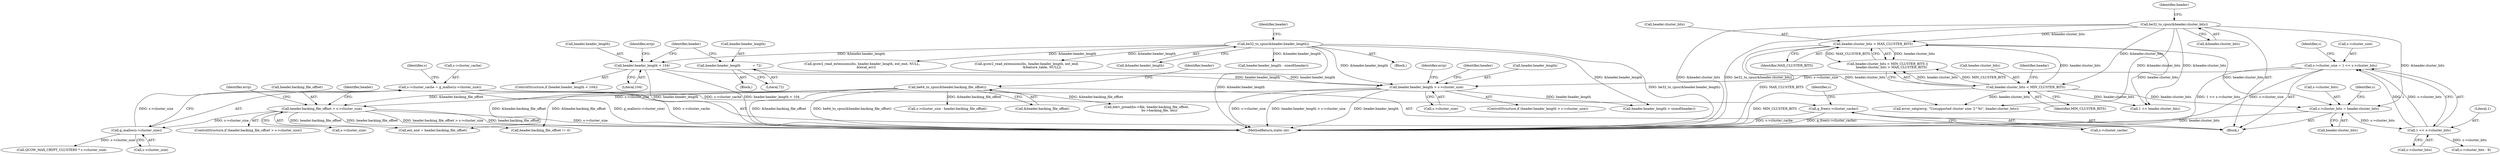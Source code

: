 digraph "0_qemu_6a83f8b5bec6f59e56cc49bd49e4c3f8f805d56f_0@API" {
"1000984" [label="(Call,s->cluster_cache = g_malloc(s->cluster_size))"];
"1000988" [label="(Call,g_malloc(s->cluster_size))"];
"1000479" [label="(Call,header.backing_file_offset > s->cluster_size)"];
"1000183" [label="(Call,be64_to_cpus(&header.backing_file_offset))"];
"1000411" [label="(Call,header.header_length > s->cluster_size)"];
"1000396" [label="(Call,header.header_length < 104)"];
"1000390" [label="(Call,be32_to_cpus(&header.header_length))"];
"1000363" [label="(Call,header.header_length            = 72)"];
"1000316" [label="(Call,s->cluster_size = 1 << s->cluster_bits)"];
"1000320" [label="(Call,1 << s->cluster_bits)"];
"1000309" [label="(Call,s->cluster_bits = header.cluster_bits)"];
"1000292" [label="(Call,header.cluster_bits > MAX_CLUSTER_BITS)"];
"1000198" [label="(Call,be32_to_cpus(&header.cluster_bits))"];
"1000287" [label="(Call,header.cluster_bits < MIN_CLUSTER_BITS)"];
"1001472" [label="(Call,g_free(s->cluster_cache))"];
"1000994" [label="(Identifier,s)"];
"1000403" [label="(Identifier,errp)"];
"1000367" [label="(Literal,72)"];
"1000199" [label="(Call,&header.cluster_bits)"];
"1000500" [label="(Call,ext_end = header.backing_file_offset)"];
"1000369" [label="(Block,)"];
"1000322" [label="(Call,s->cluster_bits)"];
"1000291" [label="(Identifier,MIN_CLUSTER_BITS)"];
"1001478" [label="(Identifier,s)"];
"1000183" [label="(Call,be64_to_cpus(&header.backing_file_offset))"];
"1000321" [label="(Literal,1)"];
"1000478" [label="(ControlStructure,if (header.backing_file_offset > s->cluster_size))"];
"1000310" [label="(Call,s->cluster_bits)"];
"1001042" [label="(Call,qcow2_read_extensions(bs, header.header_length, ext_end, NULL,\n        &local_err))"];
"1000985" [label="(Call,s->cluster_cache)"];
"1000293" [label="(Call,header.cluster_bits)"];
"1000317" [label="(Call,s->cluster_size)"];
"1000286" [label="(Call,header.cluster_bits < MIN_CLUSTER_BITS ||\n        header.cluster_bits > MAX_CLUSTER_BITS)"];
"1000509" [label="(Call,1 << header.cluster_bits)"];
"1000294" [label="(Identifier,header)"];
"1000320" [label="(Call,1 << s->cluster_bits)"];
"1000412" [label="(Call,header.header_length)"];
"1000546" [label="(Call,qcow2_read_extensions(bs, header.header_length, ext_end,\n                              &feature_table, NULL))"];
"1000479" [label="(Call,header.backing_file_offset > s->cluster_size)"];
"1000298" [label="(Call,error_setg(errp, \"Unsupported cluster size: 2^%i\", header.cluster_bits))"];
"1000400" [label="(Literal,104)"];
"1001077" [label="(Call,s->cluster_size - header.backing_file_offset)"];
"1001482" [label="(MethodReturn,static int)"];
"1000125" [label="(Block,)"];
"1000488" [label="(Identifier,errp)"];
"1000988" [label="(Call,g_malloc(s->cluster_size))"];
"1001061" [label="(Call,header.backing_file_offset != 0)"];
"1000363" [label="(Call,header.header_length            = 72)"];
"1000420" [label="(Identifier,errp)"];
"1000395" [label="(ControlStructure,if (header.header_length < 104))"];
"1000984" [label="(Call,s->cluster_cache = g_malloc(s->cluster_size))"];
"1000398" [label="(Identifier,header)"];
"1000364" [label="(Call,header.header_length)"];
"1000288" [label="(Call,header.cluster_bits)"];
"1000480" [label="(Call,header.backing_file_offset)"];
"1000999" [label="(Call,QCOW_MAX_CRYPT_CLUSTERS * s->cluster_size)"];
"1000413" [label="(Identifier,header)"];
"1000989" [label="(Call,s->cluster_size)"];
"1000411" [label="(Call,header.header_length > s->cluster_size)"];
"1000296" [label="(Identifier,MAX_CLUSTER_BITS)"];
"1000206" [label="(Identifier,header)"];
"1000390" [label="(Call,be32_to_cpus(&header.header_length))"];
"1000313" [label="(Call,header.cluster_bits)"];
"1001473" [label="(Call,s->cluster_cache)"];
"1000292" [label="(Call,header.cluster_bits > MAX_CLUSTER_BITS)"];
"1000287" [label="(Call,header.cluster_bits < MIN_CLUSTER_BITS)"];
"1000410" [label="(ControlStructure,if (header.header_length > s->cluster_size))"];
"1000198" [label="(Call,be32_to_cpus(&header.cluster_bits))"];
"1000497" [label="(Identifier,header)"];
"1000391" [label="(Call,&header.header_length)"];
"1000415" [label="(Call,s->cluster_size)"];
"1000184" [label="(Call,&header.backing_file_offset)"];
"1000191" [label="(Identifier,header)"];
"1000430" [label="(Identifier,header)"];
"1000428" [label="(Call,header.header_length > sizeof(header))"];
"1000318" [label="(Identifier,s)"];
"1000327" [label="(Identifier,s)"];
"1000483" [label="(Call,s->cluster_size)"];
"1000397" [label="(Call,header.header_length)"];
"1000342" [label="(Block,)"];
"1000331" [label="(Call,s->cluster_bits - 9)"];
"1000396" [label="(Call,header.header_length < 104)"];
"1001472" [label="(Call,g_free(s->cluster_cache))"];
"1001095" [label="(Call,bdrv_pread(bs->file, header.backing_file_offset,\n                         bs->backing_file, len))"];
"1000316" [label="(Call,s->cluster_size = 1 << s->cluster_bits)"];
"1000439" [label="(Call,header.header_length - sizeof(header))"];
"1000309" [label="(Call,s->cluster_bits = header.cluster_bits)"];
"1000984" -> "1000125"  [label="AST: "];
"1000984" -> "1000988"  [label="CFG: "];
"1000985" -> "1000984"  [label="AST: "];
"1000988" -> "1000984"  [label="AST: "];
"1000994" -> "1000984"  [label="CFG: "];
"1000984" -> "1001482"  [label="DDG: g_malloc(s->cluster_size)"];
"1000984" -> "1001482"  [label="DDG: s->cluster_cache"];
"1000988" -> "1000984"  [label="DDG: s->cluster_size"];
"1000984" -> "1001472"  [label="DDG: s->cluster_cache"];
"1000988" -> "1000989"  [label="CFG: "];
"1000989" -> "1000988"  [label="AST: "];
"1000479" -> "1000988"  [label="DDG: s->cluster_size"];
"1000988" -> "1000999"  [label="DDG: s->cluster_size"];
"1000479" -> "1000478"  [label="AST: "];
"1000479" -> "1000483"  [label="CFG: "];
"1000480" -> "1000479"  [label="AST: "];
"1000483" -> "1000479"  [label="AST: "];
"1000488" -> "1000479"  [label="CFG: "];
"1000497" -> "1000479"  [label="CFG: "];
"1000479" -> "1001482"  [label="DDG: s->cluster_size"];
"1000479" -> "1001482"  [label="DDG: header.backing_file_offset > s->cluster_size"];
"1000479" -> "1001482"  [label="DDG: header.backing_file_offset"];
"1000183" -> "1000479"  [label="DDG: &header.backing_file_offset"];
"1000411" -> "1000479"  [label="DDG: s->cluster_size"];
"1000479" -> "1000500"  [label="DDG: header.backing_file_offset"];
"1000479" -> "1001061"  [label="DDG: header.backing_file_offset"];
"1000183" -> "1000125"  [label="AST: "];
"1000183" -> "1000184"  [label="CFG: "];
"1000184" -> "1000183"  [label="AST: "];
"1000191" -> "1000183"  [label="CFG: "];
"1000183" -> "1001482"  [label="DDG: &header.backing_file_offset"];
"1000183" -> "1001482"  [label="DDG: be64_to_cpus(&header.backing_file_offset)"];
"1000183" -> "1000500"  [label="DDG: &header.backing_file_offset"];
"1000183" -> "1001061"  [label="DDG: &header.backing_file_offset"];
"1000183" -> "1001077"  [label="DDG: &header.backing_file_offset"];
"1000183" -> "1001095"  [label="DDG: &header.backing_file_offset"];
"1000411" -> "1000410"  [label="AST: "];
"1000411" -> "1000415"  [label="CFG: "];
"1000412" -> "1000411"  [label="AST: "];
"1000415" -> "1000411"  [label="AST: "];
"1000420" -> "1000411"  [label="CFG: "];
"1000430" -> "1000411"  [label="CFG: "];
"1000411" -> "1001482"  [label="DDG: header.header_length > s->cluster_size"];
"1000411" -> "1001482"  [label="DDG: header.header_length"];
"1000411" -> "1001482"  [label="DDG: s->cluster_size"];
"1000396" -> "1000411"  [label="DDG: header.header_length"];
"1000363" -> "1000411"  [label="DDG: header.header_length"];
"1000390" -> "1000411"  [label="DDG: &header.header_length"];
"1000316" -> "1000411"  [label="DDG: s->cluster_size"];
"1000411" -> "1000428"  [label="DDG: header.header_length"];
"1000396" -> "1000395"  [label="AST: "];
"1000396" -> "1000400"  [label="CFG: "];
"1000397" -> "1000396"  [label="AST: "];
"1000400" -> "1000396"  [label="AST: "];
"1000403" -> "1000396"  [label="CFG: "];
"1000413" -> "1000396"  [label="CFG: "];
"1000396" -> "1001482"  [label="DDG: header.header_length < 104"];
"1000396" -> "1001482"  [label="DDG: header.header_length"];
"1000390" -> "1000396"  [label="DDG: &header.header_length"];
"1000390" -> "1000369"  [label="AST: "];
"1000390" -> "1000391"  [label="CFG: "];
"1000391" -> "1000390"  [label="AST: "];
"1000398" -> "1000390"  [label="CFG: "];
"1000390" -> "1001482"  [label="DDG: be32_to_cpus(&header.header_length)"];
"1000390" -> "1001482"  [label="DDG: &header.header_length"];
"1000390" -> "1000428"  [label="DDG: &header.header_length"];
"1000390" -> "1000439"  [label="DDG: &header.header_length"];
"1000390" -> "1000546"  [label="DDG: &header.header_length"];
"1000390" -> "1001042"  [label="DDG: &header.header_length"];
"1000363" -> "1000342"  [label="AST: "];
"1000363" -> "1000367"  [label="CFG: "];
"1000364" -> "1000363"  [label="AST: "];
"1000367" -> "1000363"  [label="AST: "];
"1000413" -> "1000363"  [label="CFG: "];
"1000316" -> "1000125"  [label="AST: "];
"1000316" -> "1000320"  [label="CFG: "];
"1000317" -> "1000316"  [label="AST: "];
"1000320" -> "1000316"  [label="AST: "];
"1000327" -> "1000316"  [label="CFG: "];
"1000316" -> "1001482"  [label="DDG: 1 << s->cluster_bits"];
"1000316" -> "1001482"  [label="DDG: s->cluster_size"];
"1000320" -> "1000316"  [label="DDG: 1"];
"1000320" -> "1000316"  [label="DDG: s->cluster_bits"];
"1000320" -> "1000322"  [label="CFG: "];
"1000321" -> "1000320"  [label="AST: "];
"1000322" -> "1000320"  [label="AST: "];
"1000309" -> "1000320"  [label="DDG: s->cluster_bits"];
"1000320" -> "1000331"  [label="DDG: s->cluster_bits"];
"1000309" -> "1000125"  [label="AST: "];
"1000309" -> "1000313"  [label="CFG: "];
"1000310" -> "1000309"  [label="AST: "];
"1000313" -> "1000309"  [label="AST: "];
"1000318" -> "1000309"  [label="CFG: "];
"1000309" -> "1001482"  [label="DDG: header.cluster_bits"];
"1000292" -> "1000309"  [label="DDG: header.cluster_bits"];
"1000198" -> "1000309"  [label="DDG: &header.cluster_bits"];
"1000287" -> "1000309"  [label="DDG: header.cluster_bits"];
"1000292" -> "1000286"  [label="AST: "];
"1000292" -> "1000296"  [label="CFG: "];
"1000293" -> "1000292"  [label="AST: "];
"1000296" -> "1000292"  [label="AST: "];
"1000286" -> "1000292"  [label="CFG: "];
"1000292" -> "1001482"  [label="DDG: MAX_CLUSTER_BITS"];
"1000292" -> "1000286"  [label="DDG: header.cluster_bits"];
"1000292" -> "1000286"  [label="DDG: MAX_CLUSTER_BITS"];
"1000198" -> "1000292"  [label="DDG: &header.cluster_bits"];
"1000287" -> "1000292"  [label="DDG: header.cluster_bits"];
"1000292" -> "1000298"  [label="DDG: header.cluster_bits"];
"1000292" -> "1000509"  [label="DDG: header.cluster_bits"];
"1000198" -> "1000125"  [label="AST: "];
"1000198" -> "1000199"  [label="CFG: "];
"1000199" -> "1000198"  [label="AST: "];
"1000206" -> "1000198"  [label="CFG: "];
"1000198" -> "1001482"  [label="DDG: &header.cluster_bits"];
"1000198" -> "1001482"  [label="DDG: be32_to_cpus(&header.cluster_bits)"];
"1000198" -> "1000287"  [label="DDG: &header.cluster_bits"];
"1000198" -> "1000298"  [label="DDG: &header.cluster_bits"];
"1000198" -> "1000509"  [label="DDG: &header.cluster_bits"];
"1000287" -> "1000286"  [label="AST: "];
"1000287" -> "1000291"  [label="CFG: "];
"1000288" -> "1000287"  [label="AST: "];
"1000291" -> "1000287"  [label="AST: "];
"1000294" -> "1000287"  [label="CFG: "];
"1000286" -> "1000287"  [label="CFG: "];
"1000287" -> "1001482"  [label="DDG: MIN_CLUSTER_BITS"];
"1000287" -> "1000286"  [label="DDG: header.cluster_bits"];
"1000287" -> "1000286"  [label="DDG: MIN_CLUSTER_BITS"];
"1000287" -> "1000298"  [label="DDG: header.cluster_bits"];
"1000287" -> "1000509"  [label="DDG: header.cluster_bits"];
"1001472" -> "1000125"  [label="AST: "];
"1001472" -> "1001473"  [label="CFG: "];
"1001473" -> "1001472"  [label="AST: "];
"1001478" -> "1001472"  [label="CFG: "];
"1001472" -> "1001482"  [label="DDG: g_free(s->cluster_cache)"];
"1001472" -> "1001482"  [label="DDG: s->cluster_cache"];
}
